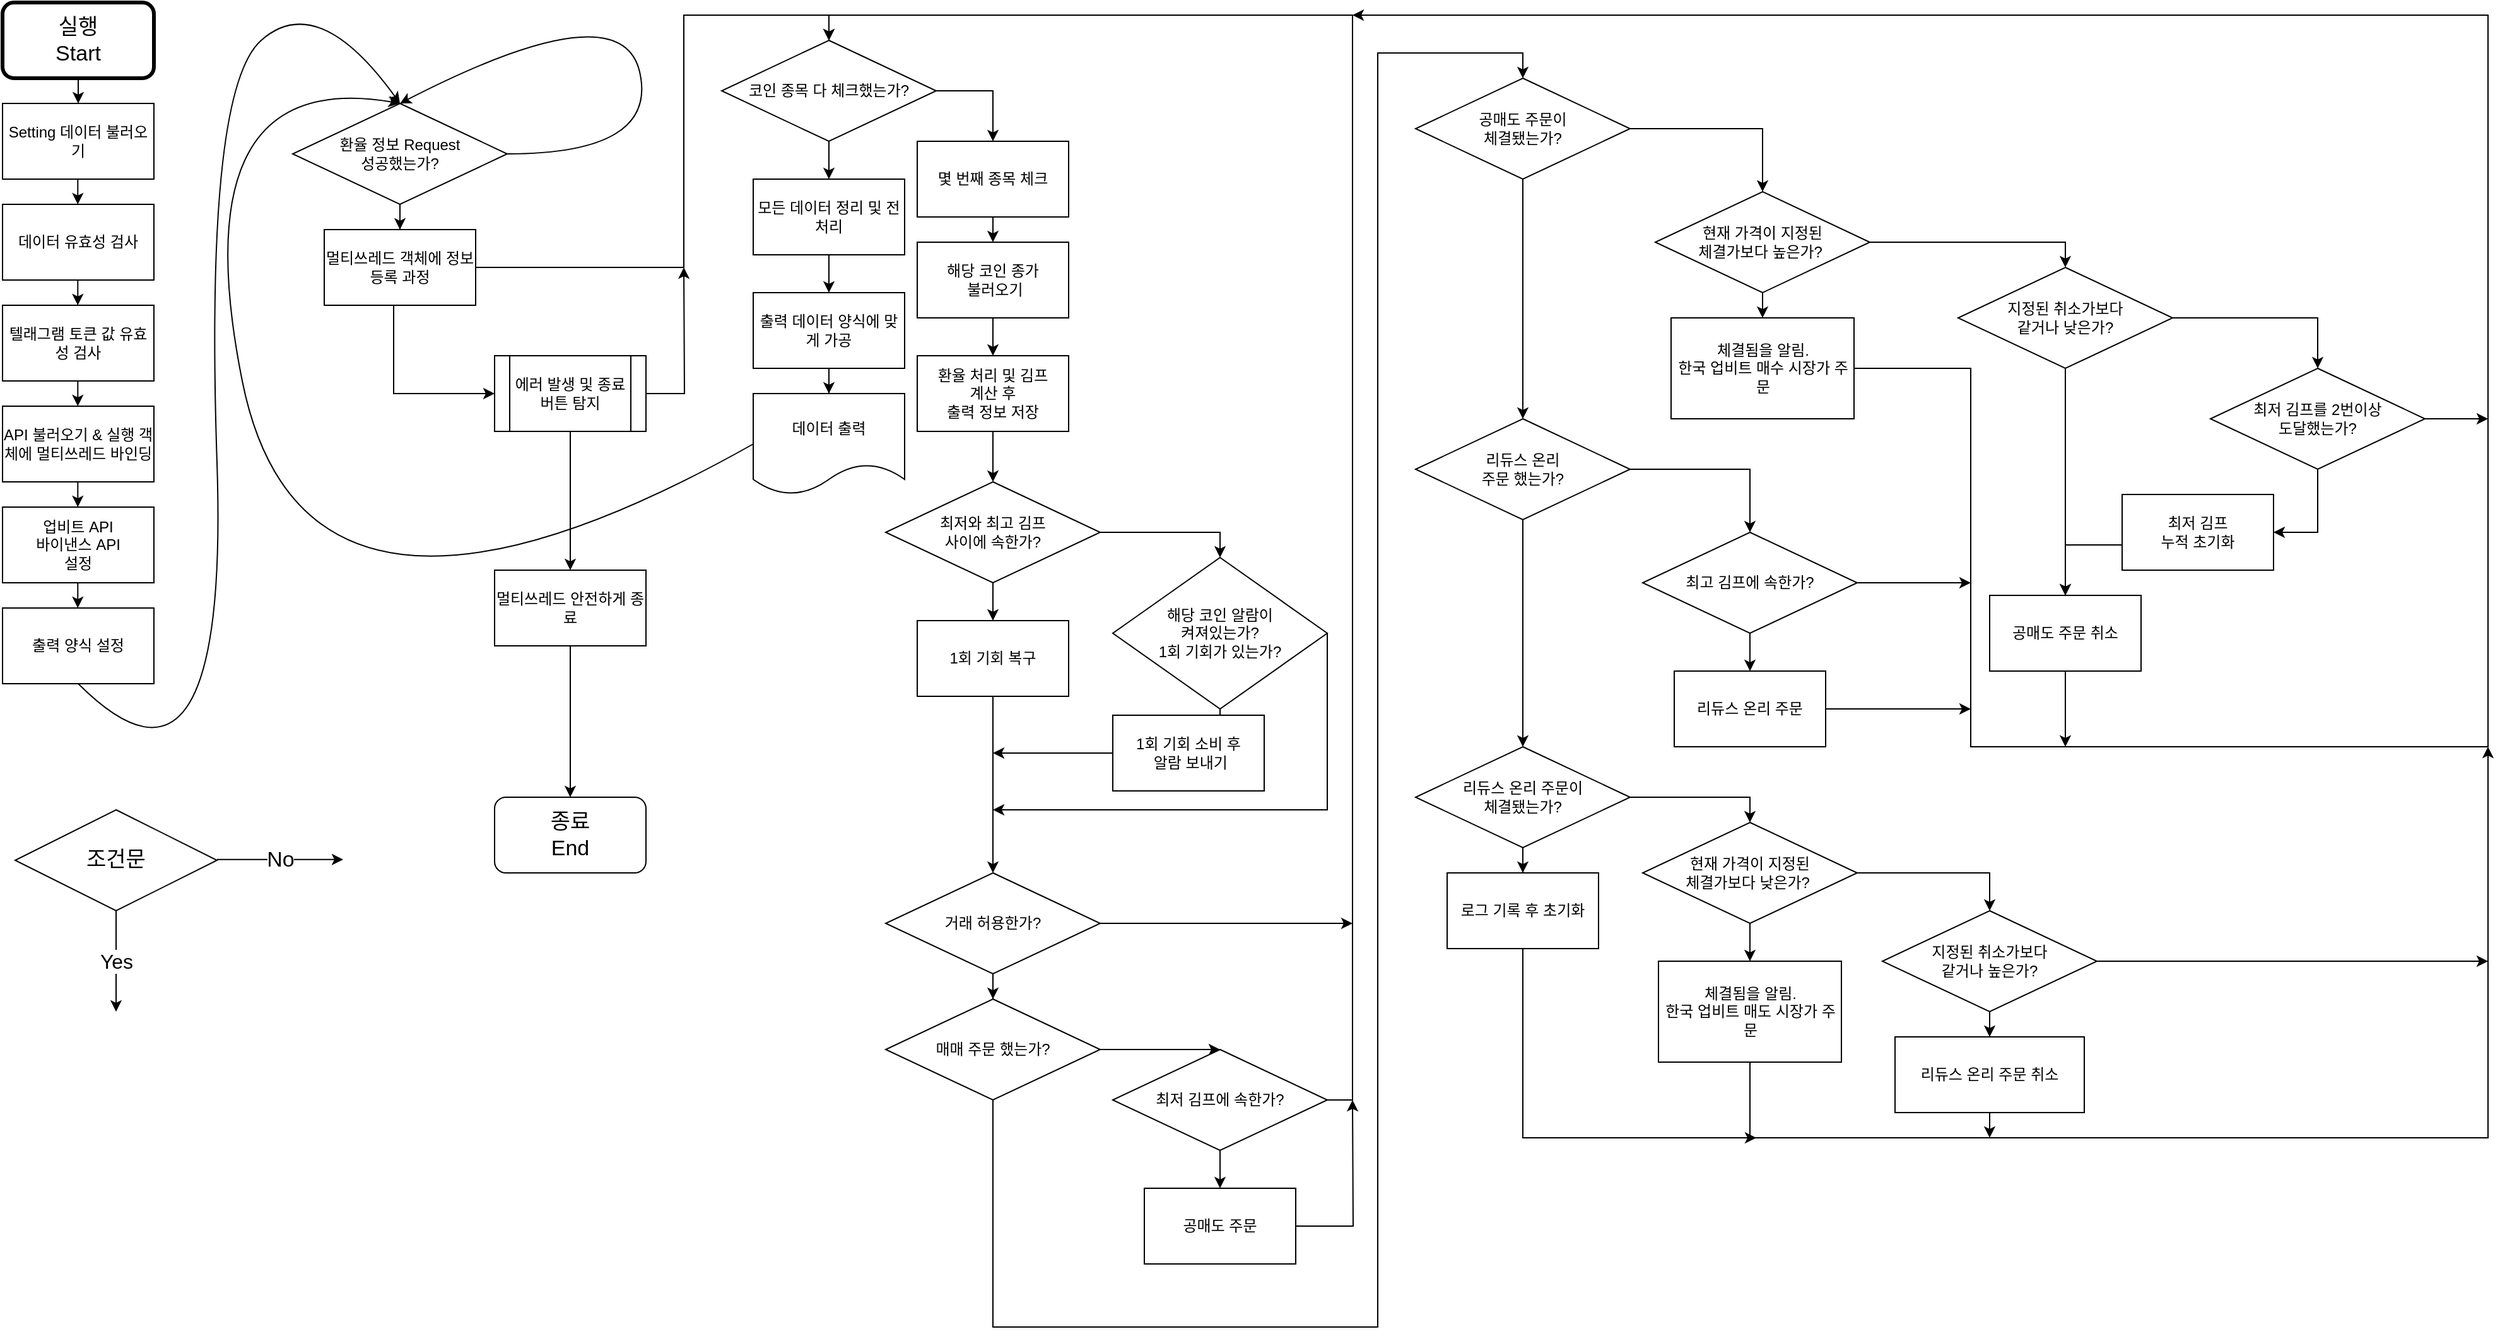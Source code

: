 <mxfile version="14.0.5" type="github"><diagram id="e1Pa8IzaX-Vx9Ib8Zo8o" name="Page-1"><mxGraphModel dx="1102" dy="914" grid="1" gridSize="10" guides="1" tooltips="1" connect="1" arrows="1" fold="1" page="1" pageScale="1" pageWidth="827" pageHeight="1169" math="0" shadow="0"><root><mxCell id="0"/><mxCell id="1" parent="0"/><mxCell id="TmQsK_RV9ukivShEIt5M-13" style="edgeStyle=orthogonalEdgeStyle;rounded=0;orthogonalLoop=1;jettySize=auto;html=1;exitX=0.5;exitY=1;exitDx=0;exitDy=0;entryX=0.5;entryY=0;entryDx=0;entryDy=0;" parent="1" source="TmQsK_RV9ukivShEIt5M-10" target="cNme1VL5fxPgYETEowdX-1" edge="1"><mxGeometry relative="1" as="geometry"><mxPoint x="-4" y="120" as="targetPoint"/></mxGeometry></mxCell><mxCell id="TmQsK_RV9ukivShEIt5M-10" value="실행&lt;br style=&quot;font-size: 17px;&quot;&gt;Start" style="rounded=1;whiteSpace=wrap;html=1;strokeWidth=3;spacing=2;fontSize=17;" parent="1" vertex="1"><mxGeometry x="50" y="20" width="120" height="60" as="geometry"/></mxCell><mxCell id="TmQsK_RV9ukivShEIt5M-11" value="&lt;font style=&quot;font-size: 17px&quot;&gt;종료&lt;br&gt;End&lt;/font&gt;" style="rounded=1;whiteSpace=wrap;html=1;" parent="1" vertex="1"><mxGeometry x="440" y="650" width="120" height="60" as="geometry"/></mxCell><mxCell id="cNme1VL5fxPgYETEowdX-1" value="Setting 데이터 불러오기" style="rounded=0;whiteSpace=wrap;html=1;" vertex="1" parent="1"><mxGeometry x="50" y="100" width="120" height="60" as="geometry"/></mxCell><mxCell id="cNme1VL5fxPgYETEowdX-2" value="데이터 유효성 검사" style="rounded=0;whiteSpace=wrap;html=1;" vertex="1" parent="1"><mxGeometry x="50" y="180" width="120" height="60" as="geometry"/></mxCell><mxCell id="cNme1VL5fxPgYETEowdX-3" value="텔래그램 토큰 값 유효성 검사" style="rounded=0;whiteSpace=wrap;html=1;" vertex="1" parent="1"><mxGeometry x="50" y="260" width="120" height="60" as="geometry"/></mxCell><mxCell id="cNme1VL5fxPgYETEowdX-4" value="API 불러오기 &amp;amp; 실행 객체에 멀티쓰레드 바인딩" style="rounded=0;whiteSpace=wrap;html=1;" vertex="1" parent="1"><mxGeometry x="50" y="340" width="120" height="60" as="geometry"/></mxCell><mxCell id="cNme1VL5fxPgYETEowdX-5" value="업비트 API&lt;br&gt;바이낸스 API&lt;br&gt;설정" style="rounded=0;whiteSpace=wrap;html=1;" vertex="1" parent="1"><mxGeometry x="50" y="420" width="120" height="60" as="geometry"/></mxCell><mxCell id="cNme1VL5fxPgYETEowdX-7" value="출력 양식 설정" style="rounded=0;whiteSpace=wrap;html=1;" vertex="1" parent="1"><mxGeometry x="50" y="500" width="120" height="60" as="geometry"/></mxCell><mxCell id="cNme1VL5fxPgYETEowdX-13" value="" style="endArrow=classic;html=1;fontSize=16;" edge="1" parent="1"><mxGeometry width="50" height="50" relative="1" as="geometry"><mxPoint x="109.66" y="160" as="sourcePoint"/><mxPoint x="109.66" y="180" as="targetPoint"/></mxGeometry></mxCell><mxCell id="cNme1VL5fxPgYETEowdX-14" value="" style="endArrow=classic;html=1;fontSize=16;" edge="1" parent="1"><mxGeometry width="50" height="50" relative="1" as="geometry"><mxPoint x="109.66" y="240" as="sourcePoint"/><mxPoint x="109.66" y="260" as="targetPoint"/></mxGeometry></mxCell><mxCell id="cNme1VL5fxPgYETEowdX-15" value="" style="endArrow=classic;html=1;fontSize=16;" edge="1" parent="1"><mxGeometry width="50" height="50" relative="1" as="geometry"><mxPoint x="109.66" y="320" as="sourcePoint"/><mxPoint x="109.66" y="340" as="targetPoint"/></mxGeometry></mxCell><mxCell id="cNme1VL5fxPgYETEowdX-16" value="" style="endArrow=classic;html=1;fontSize=16;" edge="1" parent="1"><mxGeometry width="50" height="50" relative="1" as="geometry"><mxPoint x="109.66" y="400" as="sourcePoint"/><mxPoint x="109.66" y="420" as="targetPoint"/></mxGeometry></mxCell><mxCell id="cNme1VL5fxPgYETEowdX-17" value="" style="endArrow=classic;html=1;fontSize=16;" edge="1" parent="1"><mxGeometry width="50" height="50" relative="1" as="geometry"><mxPoint x="109.66" y="480" as="sourcePoint"/><mxPoint x="109.66" y="500" as="targetPoint"/></mxGeometry></mxCell><mxCell id="cNme1VL5fxPgYETEowdX-158" style="edgeStyle=orthogonalEdgeStyle;rounded=0;orthogonalLoop=1;jettySize=auto;html=1;fontSize=12;" edge="1" parent="1" source="cNme1VL5fxPgYETEowdX-20" target="cNme1VL5fxPgYETEowdX-31"><mxGeometry relative="1" as="geometry"/></mxCell><mxCell id="cNme1VL5fxPgYETEowdX-20" value="환율 정보 Request &lt;br&gt;성공했는가?" style="rhombus;whiteSpace=wrap;html=1;strokeWidth=1;fontSize=12;" vertex="1" parent="1"><mxGeometry x="280" y="100" width="170" height="80" as="geometry"/></mxCell><mxCell id="cNme1VL5fxPgYETEowdX-21" value="" style="curved=1;endArrow=classic;html=1;fontSize=16;exitX=0.5;exitY=1;exitDx=0;exitDy=0;entryX=0.5;entryY=0;entryDx=0;entryDy=0;" edge="1" parent="1" source="cNme1VL5fxPgYETEowdX-7" target="cNme1VL5fxPgYETEowdX-20"><mxGeometry width="50" height="50" relative="1" as="geometry"><mxPoint x="190" y="500" as="sourcePoint"/><mxPoint x="310" y="100" as="targetPoint"/><Array as="points"><mxPoint x="230" y="680"/><mxPoint x="210" y="90"/><mxPoint x="300" y="10"/></Array></mxGeometry></mxCell><mxCell id="cNme1VL5fxPgYETEowdX-27" value="" style="curved=1;endArrow=classic;html=1;fontSize=12;exitX=1;exitY=0.5;exitDx=0;exitDy=0;entryX=0.5;entryY=0;entryDx=0;entryDy=0;" edge="1" parent="1" source="cNme1VL5fxPgYETEowdX-20" target="cNme1VL5fxPgYETEowdX-20"><mxGeometry width="50" height="50" relative="1" as="geometry"><mxPoint x="420" y="350" as="sourcePoint"/><mxPoint x="340" y="90" as="targetPoint"/><Array as="points"><mxPoint x="570" y="140"/><mxPoint x="540" y="10"/></Array></mxGeometry></mxCell><mxCell id="cNme1VL5fxPgYETEowdX-48" style="edgeStyle=orthogonalEdgeStyle;rounded=0;orthogonalLoop=1;jettySize=auto;html=1;entryX=0.5;entryY=0;entryDx=0;entryDy=0;fontSize=12;exitX=1;exitY=0.5;exitDx=0;exitDy=0;" edge="1" parent="1" source="cNme1VL5fxPgYETEowdX-31" target="cNme1VL5fxPgYETEowdX-32"><mxGeometry relative="1" as="geometry"><Array as="points"><mxPoint x="425" y="230"/><mxPoint x="590" y="230"/><mxPoint x="590" y="30"/><mxPoint x="705" y="30"/></Array></mxGeometry></mxCell><mxCell id="cNme1VL5fxPgYETEowdX-161" style="edgeStyle=orthogonalEdgeStyle;rounded=0;orthogonalLoop=1;jettySize=auto;html=1;entryX=0;entryY=0.5;entryDx=0;entryDy=0;fontSize=12;" edge="1" parent="1" source="cNme1VL5fxPgYETEowdX-31" target="cNme1VL5fxPgYETEowdX-159"><mxGeometry relative="1" as="geometry"><Array as="points"><mxPoint x="360" y="330"/></Array></mxGeometry></mxCell><mxCell id="cNme1VL5fxPgYETEowdX-31" value="멀티쓰레드 객체에 정보 등록 과정" style="rounded=0;whiteSpace=wrap;html=1;strokeWidth=1;fontSize=12;" vertex="1" parent="1"><mxGeometry x="305" y="200" width="120" height="60" as="geometry"/></mxCell><mxCell id="cNme1VL5fxPgYETEowdX-120" style="edgeStyle=orthogonalEdgeStyle;rounded=0;orthogonalLoop=1;jettySize=auto;html=1;entryX=0.5;entryY=0;entryDx=0;entryDy=0;fontSize=12;" edge="1" parent="1" source="cNme1VL5fxPgYETEowdX-32" target="cNme1VL5fxPgYETEowdX-117"><mxGeometry relative="1" as="geometry"><Array as="points"><mxPoint x="835" y="90"/></Array></mxGeometry></mxCell><mxCell id="cNme1VL5fxPgYETEowdX-150" style="edgeStyle=orthogonalEdgeStyle;rounded=0;orthogonalLoop=1;jettySize=auto;html=1;fontSize=12;" edge="1" parent="1" source="cNme1VL5fxPgYETEowdX-32" target="cNme1VL5fxPgYETEowdX-148"><mxGeometry relative="1" as="geometry"/></mxCell><mxCell id="cNme1VL5fxPgYETEowdX-32" value="코인 종목 다 체크했는가?" style="rhombus;whiteSpace=wrap;html=1;strokeWidth=1;fontSize=12;" vertex="1" parent="1"><mxGeometry x="620" y="50" width="170" height="80" as="geometry"/></mxCell><mxCell id="cNme1VL5fxPgYETEowdX-46" style="edgeStyle=orthogonalEdgeStyle;rounded=0;orthogonalLoop=1;jettySize=auto;html=1;fontSize=12;" edge="1" parent="1" source="cNme1VL5fxPgYETEowdX-37" target="cNme1VL5fxPgYETEowdX-38"><mxGeometry relative="1" as="geometry"/></mxCell><mxCell id="cNme1VL5fxPgYETEowdX-37" value="해당 코인 종가&lt;br&gt;&amp;nbsp;불러오기" style="rounded=0;whiteSpace=wrap;html=1;strokeWidth=1;fontSize=12;" vertex="1" parent="1"><mxGeometry x="775" y="210" width="120" height="60" as="geometry"/></mxCell><mxCell id="cNme1VL5fxPgYETEowdX-45" style="edgeStyle=orthogonalEdgeStyle;rounded=0;orthogonalLoop=1;jettySize=auto;html=1;exitX=0.5;exitY=1;exitDx=0;exitDy=0;entryX=0.5;entryY=0;entryDx=0;entryDy=0;fontSize=12;" edge="1" parent="1" source="cNme1VL5fxPgYETEowdX-38" target="cNme1VL5fxPgYETEowdX-41"><mxGeometry relative="1" as="geometry"/></mxCell><mxCell id="cNme1VL5fxPgYETEowdX-38" value="환율 처리 및 김프 &lt;br&gt;계산 후 &lt;br&gt;출력 정보 저장" style="rounded=0;whiteSpace=wrap;html=1;strokeWidth=1;fontSize=12;" vertex="1" parent="1"><mxGeometry x="775" y="300" width="120" height="60" as="geometry"/></mxCell><mxCell id="cNme1VL5fxPgYETEowdX-49" style="edgeStyle=orthogonalEdgeStyle;rounded=0;orthogonalLoop=1;jettySize=auto;html=1;fontSize=12;entryX=0.5;entryY=0;entryDx=0;entryDy=0;" edge="1" parent="1" source="cNme1VL5fxPgYETEowdX-41" target="cNme1VL5fxPgYETEowdX-43"><mxGeometry relative="1" as="geometry"><mxPoint x="1010" y="440" as="targetPoint"/></mxGeometry></mxCell><mxCell id="cNme1VL5fxPgYETEowdX-147" style="edgeStyle=orthogonalEdgeStyle;rounded=0;orthogonalLoop=1;jettySize=auto;html=1;fontSize=12;" edge="1" parent="1" source="cNme1VL5fxPgYETEowdX-41" target="cNme1VL5fxPgYETEowdX-54"><mxGeometry relative="1" as="geometry"/></mxCell><mxCell id="cNme1VL5fxPgYETEowdX-41" value="최저와 최고 김프 &lt;br&gt;사이에 속한가?" style="rhombus;whiteSpace=wrap;html=1;strokeWidth=1;fontSize=12;" vertex="1" parent="1"><mxGeometry x="750" y="400" width="170" height="80" as="geometry"/></mxCell><mxCell id="cNme1VL5fxPgYETEowdX-52" style="edgeStyle=orthogonalEdgeStyle;rounded=0;orthogonalLoop=1;jettySize=auto;html=1;fontSize=12;" edge="1" parent="1" source="cNme1VL5fxPgYETEowdX-43" target="cNme1VL5fxPgYETEowdX-51"><mxGeometry relative="1" as="geometry"/></mxCell><mxCell id="cNme1VL5fxPgYETEowdX-124" style="edgeStyle=orthogonalEdgeStyle;rounded=0;orthogonalLoop=1;jettySize=auto;html=1;fontSize=12;" edge="1" parent="1" source="cNme1VL5fxPgYETEowdX-43"><mxGeometry relative="1" as="geometry"><mxPoint x="835" y="660" as="targetPoint"/><Array as="points"><mxPoint x="1100" y="660"/><mxPoint x="835" y="660"/></Array></mxGeometry></mxCell><mxCell id="cNme1VL5fxPgYETEowdX-43" value="해당 코인 알람이 &lt;br&gt;켜져있는가?&lt;br&gt;1회 기회가 있는가?" style="rhombus;whiteSpace=wrap;html=1;strokeWidth=1;fontSize=12;" vertex="1" parent="1"><mxGeometry x="930" y="460" width="170" height="120" as="geometry"/></mxCell><mxCell id="cNme1VL5fxPgYETEowdX-62" style="edgeStyle=orthogonalEdgeStyle;rounded=0;orthogonalLoop=1;jettySize=auto;html=1;fontSize=12;" edge="1" parent="1" source="cNme1VL5fxPgYETEowdX-51"><mxGeometry relative="1" as="geometry"><mxPoint x="835" y="615" as="targetPoint"/></mxGeometry></mxCell><mxCell id="cNme1VL5fxPgYETEowdX-51" value="1회 기회 소비 후&lt;br&gt;&amp;nbsp;알람 보내기" style="rounded=0;whiteSpace=wrap;html=1;strokeWidth=1;fontSize=12;" vertex="1" parent="1"><mxGeometry x="930" y="585" width="120" height="60" as="geometry"/></mxCell><mxCell id="cNme1VL5fxPgYETEowdX-57" style="edgeStyle=orthogonalEdgeStyle;rounded=0;orthogonalLoop=1;jettySize=auto;html=1;entryX=0.5;entryY=0;entryDx=0;entryDy=0;fontSize=12;" edge="1" parent="1" source="cNme1VL5fxPgYETEowdX-54" target="cNme1VL5fxPgYETEowdX-60"><mxGeometry relative="1" as="geometry"><mxPoint x="835" y="600" as="targetPoint"/></mxGeometry></mxCell><mxCell id="cNme1VL5fxPgYETEowdX-54" value="1회 기회 복구" style="rounded=0;whiteSpace=wrap;html=1;strokeWidth=1;fontSize=12;" vertex="1" parent="1"><mxGeometry x="775" y="510" width="120" height="60" as="geometry"/></mxCell><mxCell id="cNme1VL5fxPgYETEowdX-65" style="edgeStyle=orthogonalEdgeStyle;rounded=0;orthogonalLoop=1;jettySize=auto;html=1;fontSize=12;" edge="1" parent="1" source="cNme1VL5fxPgYETEowdX-60" target="cNme1VL5fxPgYETEowdX-64"><mxGeometry relative="1" as="geometry"/></mxCell><mxCell id="cNme1VL5fxPgYETEowdX-146" style="edgeStyle=orthogonalEdgeStyle;rounded=0;orthogonalLoop=1;jettySize=auto;html=1;fontSize=12;" edge="1" parent="1" source="cNme1VL5fxPgYETEowdX-60"><mxGeometry relative="1" as="geometry"><mxPoint x="1120" y="750" as="targetPoint"/></mxGeometry></mxCell><mxCell id="cNme1VL5fxPgYETEowdX-60" value="거래 허용한가?" style="rhombus;whiteSpace=wrap;html=1;strokeWidth=1;fontSize=12;" vertex="1" parent="1"><mxGeometry x="750" y="710" width="170" height="80" as="geometry"/></mxCell><mxCell id="cNme1VL5fxPgYETEowdX-68" style="edgeStyle=orthogonalEdgeStyle;rounded=0;orthogonalLoop=1;jettySize=auto;html=1;entryX=0.5;entryY=0;entryDx=0;entryDy=0;fontSize=12;" edge="1" parent="1" source="cNme1VL5fxPgYETEowdX-64" target="cNme1VL5fxPgYETEowdX-67"><mxGeometry relative="1" as="geometry"><Array as="points"><mxPoint x="970" y="850"/><mxPoint x="970" y="850"/></Array></mxGeometry></mxCell><mxCell id="cNme1VL5fxPgYETEowdX-126" style="edgeStyle=orthogonalEdgeStyle;rounded=0;orthogonalLoop=1;jettySize=auto;html=1;entryX=0.5;entryY=0;entryDx=0;entryDy=0;fontSize=12;" edge="1" parent="1" source="cNme1VL5fxPgYETEowdX-64" target="cNme1VL5fxPgYETEowdX-74"><mxGeometry relative="1" as="geometry"><Array as="points"><mxPoint x="835" y="1070"/><mxPoint x="1140" y="1070"/><mxPoint x="1140" y="60"/><mxPoint x="1255" y="60"/></Array></mxGeometry></mxCell><mxCell id="cNme1VL5fxPgYETEowdX-64" value="매매 주문 했는가?" style="rhombus;whiteSpace=wrap;html=1;strokeWidth=1;fontSize=12;" vertex="1" parent="1"><mxGeometry x="750" y="810" width="170" height="80" as="geometry"/></mxCell><mxCell id="cNme1VL5fxPgYETEowdX-72" style="edgeStyle=orthogonalEdgeStyle;rounded=0;orthogonalLoop=1;jettySize=auto;html=1;exitX=0.5;exitY=1;exitDx=0;exitDy=0;entryX=0.5;entryY=0;entryDx=0;entryDy=0;fontSize=12;" edge="1" parent="1" source="cNme1VL5fxPgYETEowdX-67" target="cNme1VL5fxPgYETEowdX-71"><mxGeometry relative="1" as="geometry"/></mxCell><mxCell id="cNme1VL5fxPgYETEowdX-115" style="edgeStyle=orthogonalEdgeStyle;rounded=0;orthogonalLoop=1;jettySize=auto;html=1;exitX=1;exitY=0.5;exitDx=0;exitDy=0;fontSize=12;entryX=0.5;entryY=0;entryDx=0;entryDy=0;" edge="1" parent="1" source="cNme1VL5fxPgYETEowdX-67" target="cNme1VL5fxPgYETEowdX-32"><mxGeometry relative="1" as="geometry"><mxPoint x="1120" y="270" as="targetPoint"/></mxGeometry></mxCell><mxCell id="cNme1VL5fxPgYETEowdX-67" value="최저 김프에 속한가?" style="rhombus;whiteSpace=wrap;html=1;strokeWidth=1;fontSize=12;" vertex="1" parent="1"><mxGeometry x="930" y="850" width="170" height="80" as="geometry"/></mxCell><mxCell id="cNme1VL5fxPgYETEowdX-79" style="edgeStyle=orthogonalEdgeStyle;rounded=0;orthogonalLoop=1;jettySize=auto;html=1;entryX=0.5;entryY=0;entryDx=0;entryDy=0;fontSize=12;" edge="1" parent="1" source="cNme1VL5fxPgYETEowdX-74" target="cNme1VL5fxPgYETEowdX-77"><mxGeometry relative="1" as="geometry"/></mxCell><mxCell id="cNme1VL5fxPgYETEowdX-92" style="edgeStyle=orthogonalEdgeStyle;rounded=0;orthogonalLoop=1;jettySize=auto;html=1;entryX=0.5;entryY=0;entryDx=0;entryDy=0;fontSize=12;" edge="1" parent="1" source="cNme1VL5fxPgYETEowdX-74" target="cNme1VL5fxPgYETEowdX-82"><mxGeometry relative="1" as="geometry"/></mxCell><mxCell id="cNme1VL5fxPgYETEowdX-74" value="공매도 주문이 &lt;br&gt;체결됐는가?" style="rhombus;whiteSpace=wrap;html=1;strokeWidth=1;fontSize=12;" vertex="1" parent="1"><mxGeometry x="1170" y="80" width="170" height="80" as="geometry"/></mxCell><mxCell id="cNme1VL5fxPgYETEowdX-81" style="edgeStyle=orthogonalEdgeStyle;rounded=0;orthogonalLoop=1;jettySize=auto;html=1;entryX=0.5;entryY=0;entryDx=0;entryDy=0;fontSize=12;" edge="1" parent="1" source="cNme1VL5fxPgYETEowdX-77" target="cNme1VL5fxPgYETEowdX-80"><mxGeometry relative="1" as="geometry"><mxPoint x="1625" y="230" as="targetPoint"/></mxGeometry></mxCell><mxCell id="cNme1VL5fxPgYETEowdX-88" style="edgeStyle=orthogonalEdgeStyle;rounded=0;orthogonalLoop=1;jettySize=auto;html=1;exitX=0.5;exitY=1;exitDx=0;exitDy=0;entryX=0.5;entryY=0;entryDx=0;entryDy=0;fontSize=12;" edge="1" parent="1" source="cNme1VL5fxPgYETEowdX-77" target="cNme1VL5fxPgYETEowdX-87"><mxGeometry relative="1" as="geometry"/></mxCell><mxCell id="cNme1VL5fxPgYETEowdX-77" value="현재 가격이 지정된 &lt;br&gt;체결가보다 높은가?&amp;nbsp;" style="rhombus;whiteSpace=wrap;html=1;strokeWidth=1;fontSize=12;" vertex="1" parent="1"><mxGeometry x="1360" y="170" width="170" height="80" as="geometry"/></mxCell><mxCell id="cNme1VL5fxPgYETEowdX-84" style="edgeStyle=orthogonalEdgeStyle;rounded=0;orthogonalLoop=1;jettySize=auto;html=1;entryX=0.5;entryY=0;entryDx=0;entryDy=0;fontSize=12;exitX=1;exitY=0.5;exitDx=0;exitDy=0;" edge="1" parent="1" source="cNme1VL5fxPgYETEowdX-80" target="cNme1VL5fxPgYETEowdX-83"><mxGeometry relative="1" as="geometry"><mxPoint x="1769.875" y="270.059" as="sourcePoint"/></mxGeometry></mxCell><mxCell id="cNme1VL5fxPgYETEowdX-90" style="edgeStyle=orthogonalEdgeStyle;rounded=0;orthogonalLoop=1;jettySize=auto;html=1;entryX=0.5;entryY=0;entryDx=0;entryDy=0;fontSize=12;exitX=0.5;exitY=1;exitDx=0;exitDy=0;" edge="1" parent="1" source="cNme1VL5fxPgYETEowdX-80" target="cNme1VL5fxPgYETEowdX-89"><mxGeometry relative="1" as="geometry"><mxPoint x="1690" y="310" as="sourcePoint"/></mxGeometry></mxCell><mxCell id="cNme1VL5fxPgYETEowdX-80" value="지정된 취소가보다 &lt;br&gt;같거나 낮은가?" style="rhombus;whiteSpace=wrap;html=1;strokeWidth=1;fontSize=12;" vertex="1" parent="1"><mxGeometry x="1600" y="230" width="170" height="80" as="geometry"/></mxCell><mxCell id="cNme1VL5fxPgYETEowdX-94" style="edgeStyle=orthogonalEdgeStyle;rounded=0;orthogonalLoop=1;jettySize=auto;html=1;entryX=0.5;entryY=0;entryDx=0;entryDy=0;fontSize=12;" edge="1" parent="1" source="cNme1VL5fxPgYETEowdX-82" target="cNme1VL5fxPgYETEowdX-93"><mxGeometry relative="1" as="geometry"/></mxCell><mxCell id="cNme1VL5fxPgYETEowdX-101" style="edgeStyle=orthogonalEdgeStyle;rounded=0;orthogonalLoop=1;jettySize=auto;html=1;entryX=0.5;entryY=0;entryDx=0;entryDy=0;fontSize=12;" edge="1" parent="1" source="cNme1VL5fxPgYETEowdX-82" target="cNme1VL5fxPgYETEowdX-100"><mxGeometry relative="1" as="geometry"><mxPoint x="1255" y="610" as="targetPoint"/></mxGeometry></mxCell><mxCell id="cNme1VL5fxPgYETEowdX-82" value="리듀스 온리 &lt;br&gt;주문 했는가?" style="rhombus;whiteSpace=wrap;html=1;strokeWidth=1;fontSize=12;" vertex="1" parent="1"><mxGeometry x="1170" y="350" width="170" height="80" as="geometry"/></mxCell><mxCell id="cNme1VL5fxPgYETEowdX-113" style="edgeStyle=orthogonalEdgeStyle;rounded=0;orthogonalLoop=1;jettySize=auto;html=1;entryX=1;entryY=0.5;entryDx=0;entryDy=0;fontSize=12;" edge="1" parent="1" source="cNme1VL5fxPgYETEowdX-83" target="cNme1VL5fxPgYETEowdX-111"><mxGeometry relative="1" as="geometry"/></mxCell><mxCell id="cNme1VL5fxPgYETEowdX-135" style="edgeStyle=orthogonalEdgeStyle;rounded=0;orthogonalLoop=1;jettySize=auto;html=1;fontSize=12;" edge="1" parent="1" source="cNme1VL5fxPgYETEowdX-83"><mxGeometry relative="1" as="geometry"><mxPoint x="2020" y="350" as="targetPoint"/></mxGeometry></mxCell><mxCell id="cNme1VL5fxPgYETEowdX-83" value="최저 김프를 2번이상 &lt;br&gt;도달했는가?" style="rhombus;whiteSpace=wrap;html=1;strokeWidth=1;fontSize=12;" vertex="1" parent="1"><mxGeometry x="1800" y="310" width="170" height="80" as="geometry"/></mxCell><mxCell id="cNme1VL5fxPgYETEowdX-132" style="edgeStyle=orthogonalEdgeStyle;rounded=0;orthogonalLoop=1;jettySize=auto;html=1;fontSize=12;" edge="1" parent="1" source="cNme1VL5fxPgYETEowdX-87"><mxGeometry relative="1" as="geometry"><mxPoint x="1120" y="30" as="targetPoint"/><Array as="points"><mxPoint x="1610" y="310"/><mxPoint x="1610" y="610"/><mxPoint x="2020" y="610"/><mxPoint x="2020" y="30"/></Array></mxGeometry></mxCell><mxCell id="cNme1VL5fxPgYETEowdX-87" value="체결됨을 알림.&lt;br&gt;한국 업비트 매수 시장가 주문" style="rounded=0;whiteSpace=wrap;html=1;strokeWidth=1;fontSize=12;" vertex="1" parent="1"><mxGeometry x="1372.5" y="270" width="145" height="80" as="geometry"/></mxCell><mxCell id="cNme1VL5fxPgYETEowdX-134" style="edgeStyle=orthogonalEdgeStyle;rounded=0;orthogonalLoop=1;jettySize=auto;html=1;fontSize=12;" edge="1" parent="1" source="cNme1VL5fxPgYETEowdX-89"><mxGeometry relative="1" as="geometry"><mxPoint x="1685" y="610" as="targetPoint"/></mxGeometry></mxCell><mxCell id="cNme1VL5fxPgYETEowdX-89" value="공매도 주문 취소" style="rounded=0;whiteSpace=wrap;html=1;strokeWidth=1;fontSize=12;" vertex="1" parent="1"><mxGeometry x="1625" y="490" width="120" height="60" as="geometry"/></mxCell><mxCell id="cNme1VL5fxPgYETEowdX-96" style="edgeStyle=orthogonalEdgeStyle;rounded=0;orthogonalLoop=1;jettySize=auto;html=1;fontSize=12;" edge="1" parent="1" source="cNme1VL5fxPgYETEowdX-93"><mxGeometry relative="1" as="geometry"><mxPoint x="1435.059" y="550" as="targetPoint"/></mxGeometry></mxCell><mxCell id="cNme1VL5fxPgYETEowdX-136" style="edgeStyle=orthogonalEdgeStyle;rounded=0;orthogonalLoop=1;jettySize=auto;html=1;fontSize=12;" edge="1" parent="1" source="cNme1VL5fxPgYETEowdX-93"><mxGeometry relative="1" as="geometry"><mxPoint x="1610" y="480" as="targetPoint"/></mxGeometry></mxCell><mxCell id="cNme1VL5fxPgYETEowdX-93" value="최고 김프에 속한가?" style="rhombus;whiteSpace=wrap;html=1;strokeWidth=1;fontSize=12;" vertex="1" parent="1"><mxGeometry x="1350" y="440" width="170" height="80" as="geometry"/></mxCell><mxCell id="cNme1VL5fxPgYETEowdX-104" style="edgeStyle=orthogonalEdgeStyle;rounded=0;orthogonalLoop=1;jettySize=auto;html=1;entryX=0.5;entryY=0;entryDx=0;entryDy=0;fontSize=12;" edge="1" parent="1" source="cNme1VL5fxPgYETEowdX-100" target="cNme1VL5fxPgYETEowdX-103"><mxGeometry relative="1" as="geometry"/></mxCell><mxCell id="cNme1VL5fxPgYETEowdX-107" style="edgeStyle=orthogonalEdgeStyle;rounded=0;orthogonalLoop=1;jettySize=auto;html=1;entryX=0.5;entryY=0;entryDx=0;entryDy=0;fontSize=12;" edge="1" parent="1" source="cNme1VL5fxPgYETEowdX-100" target="cNme1VL5fxPgYETEowdX-106"><mxGeometry relative="1" as="geometry"/></mxCell><mxCell id="cNme1VL5fxPgYETEowdX-100" value="리듀스 온리 주문이 &lt;br&gt;체결됐는가?" style="rhombus;whiteSpace=wrap;html=1;strokeWidth=1;fontSize=12;" vertex="1" parent="1"><mxGeometry x="1170" y="610" width="170" height="80" as="geometry"/></mxCell><mxCell id="cNme1VL5fxPgYETEowdX-144" style="edgeStyle=orthogonalEdgeStyle;rounded=0;orthogonalLoop=1;jettySize=auto;html=1;fontSize=12;" edge="1" parent="1" source="cNme1VL5fxPgYETEowdX-102"><mxGeometry relative="1" as="geometry"><mxPoint x="1610" y="580" as="targetPoint"/></mxGeometry></mxCell><mxCell id="cNme1VL5fxPgYETEowdX-102" value="리듀스 온리 주문" style="rounded=0;whiteSpace=wrap;html=1;strokeWidth=1;fontSize=12;" vertex="1" parent="1"><mxGeometry x="1375" y="550" width="120" height="60" as="geometry"/></mxCell><mxCell id="cNme1VL5fxPgYETEowdX-171" style="edgeStyle=orthogonalEdgeStyle;rounded=0;orthogonalLoop=1;jettySize=auto;html=1;fontSize=16;" edge="1" parent="1" source="cNme1VL5fxPgYETEowdX-103"><mxGeometry relative="1" as="geometry"><mxPoint x="1440" y="920" as="targetPoint"/><Array as="points"><mxPoint x="1255" y="920"/></Array></mxGeometry></mxCell><mxCell id="cNme1VL5fxPgYETEowdX-103" value="로그 기록 후 초기화" style="rounded=0;whiteSpace=wrap;html=1;strokeWidth=1;fontSize=12;" vertex="1" parent="1"><mxGeometry x="1195" y="710" width="120" height="60" as="geometry"/></mxCell><mxCell id="cNme1VL5fxPgYETEowdX-109" style="edgeStyle=orthogonalEdgeStyle;rounded=0;orthogonalLoop=1;jettySize=auto;html=1;entryX=0.5;entryY=0;entryDx=0;entryDy=0;fontSize=12;" edge="1" parent="1" source="cNme1VL5fxPgYETEowdX-106" target="cNme1VL5fxPgYETEowdX-108"><mxGeometry relative="1" as="geometry"/></mxCell><mxCell id="cNme1VL5fxPgYETEowdX-137" style="edgeStyle=orthogonalEdgeStyle;rounded=0;orthogonalLoop=1;jettySize=auto;html=1;entryX=0.5;entryY=0;entryDx=0;entryDy=0;fontSize=12;" edge="1" parent="1" source="cNme1VL5fxPgYETEowdX-106" target="cNme1VL5fxPgYETEowdX-110"><mxGeometry relative="1" as="geometry"/></mxCell><mxCell id="cNme1VL5fxPgYETEowdX-106" value="현재 가격이 지정된 &lt;br&gt;체결가보다 낮은가?&amp;nbsp;" style="rhombus;whiteSpace=wrap;html=1;strokeWidth=1;fontSize=12;" vertex="1" parent="1"><mxGeometry x="1350" y="670" width="170" height="80" as="geometry"/></mxCell><mxCell id="cNme1VL5fxPgYETEowdX-138" style="edgeStyle=orthogonalEdgeStyle;rounded=0;orthogonalLoop=1;jettySize=auto;html=1;fontSize=12;" edge="1" parent="1" source="cNme1VL5fxPgYETEowdX-108"><mxGeometry relative="1" as="geometry"><mxPoint x="2020" y="610" as="targetPoint"/><Array as="points"><mxPoint x="1435" y="920"/><mxPoint x="2020" y="920"/></Array></mxGeometry></mxCell><mxCell id="cNme1VL5fxPgYETEowdX-108" value="체결됨을 알림.&lt;br&gt;한국 업비트 매도 시장가 주문" style="rounded=0;whiteSpace=wrap;html=1;strokeWidth=1;fontSize=12;" vertex="1" parent="1"><mxGeometry x="1362.5" y="780" width="145" height="80" as="geometry"/></mxCell><mxCell id="cNme1VL5fxPgYETEowdX-140" style="edgeStyle=orthogonalEdgeStyle;rounded=0;orthogonalLoop=1;jettySize=auto;html=1;entryX=0.5;entryY=0;entryDx=0;entryDy=0;fontSize=12;" edge="1" parent="1" source="cNme1VL5fxPgYETEowdX-110" target="cNme1VL5fxPgYETEowdX-139"><mxGeometry relative="1" as="geometry"/></mxCell><mxCell id="cNme1VL5fxPgYETEowdX-143" style="edgeStyle=orthogonalEdgeStyle;rounded=0;orthogonalLoop=1;jettySize=auto;html=1;fontSize=12;" edge="1" parent="1" source="cNme1VL5fxPgYETEowdX-110"><mxGeometry relative="1" as="geometry"><mxPoint x="2020" y="780" as="targetPoint"/></mxGeometry></mxCell><mxCell id="cNme1VL5fxPgYETEowdX-110" value="지정된 취소가보다 &lt;br&gt;같거나 높은가?" style="rhombus;whiteSpace=wrap;html=1;strokeWidth=1;fontSize=12;" vertex="1" parent="1"><mxGeometry x="1540" y="740" width="170" height="80" as="geometry"/></mxCell><mxCell id="cNme1VL5fxPgYETEowdX-114" style="edgeStyle=orthogonalEdgeStyle;rounded=0;orthogonalLoop=1;jettySize=auto;html=1;entryX=0.5;entryY=0;entryDx=0;entryDy=0;fontSize=12;" edge="1" parent="1" source="cNme1VL5fxPgYETEowdX-111" target="cNme1VL5fxPgYETEowdX-89"><mxGeometry relative="1" as="geometry"><Array as="points"><mxPoint x="1685" y="450"/></Array></mxGeometry></mxCell><mxCell id="cNme1VL5fxPgYETEowdX-111" value="최저 김프 &lt;br&gt;누적 초기화" style="rounded=0;whiteSpace=wrap;html=1;strokeWidth=1;fontSize=12;" vertex="1" parent="1"><mxGeometry x="1730" y="410" width="120" height="60" as="geometry"/></mxCell><mxCell id="cNme1VL5fxPgYETEowdX-119" style="edgeStyle=orthogonalEdgeStyle;rounded=0;orthogonalLoop=1;jettySize=auto;html=1;exitX=0.5;exitY=1;exitDx=0;exitDy=0;entryX=0.5;entryY=0;entryDx=0;entryDy=0;fontSize=12;" edge="1" parent="1" source="cNme1VL5fxPgYETEowdX-117" target="cNme1VL5fxPgYETEowdX-37"><mxGeometry relative="1" as="geometry"/></mxCell><mxCell id="cNme1VL5fxPgYETEowdX-117" value="몇 번째 종목 체크" style="rounded=0;whiteSpace=wrap;html=1;strokeWidth=1;fontSize=12;" vertex="1" parent="1"><mxGeometry x="775" y="130" width="120" height="60" as="geometry"/></mxCell><mxCell id="cNme1VL5fxPgYETEowdX-131" style="edgeStyle=orthogonalEdgeStyle;rounded=0;orthogonalLoop=1;jettySize=auto;html=1;fontSize=12;" edge="1" parent="1" source="cNme1VL5fxPgYETEowdX-71"><mxGeometry relative="1" as="geometry"><mxPoint x="1120" y="890" as="targetPoint"/></mxGeometry></mxCell><mxCell id="cNme1VL5fxPgYETEowdX-71" value="공매도 주문" style="rounded=0;whiteSpace=wrap;html=1;strokeWidth=1;fontSize=12;" vertex="1" parent="1"><mxGeometry x="955" y="960" width="120" height="60" as="geometry"/></mxCell><mxCell id="cNme1VL5fxPgYETEowdX-142" style="edgeStyle=orthogonalEdgeStyle;rounded=0;orthogonalLoop=1;jettySize=auto;html=1;fontSize=12;" edge="1" parent="1" source="cNme1VL5fxPgYETEowdX-139"><mxGeometry relative="1" as="geometry"><mxPoint x="1625" y="920" as="targetPoint"/></mxGeometry></mxCell><mxCell id="cNme1VL5fxPgYETEowdX-139" value="리듀스 온리 주문 취소" style="rounded=0;whiteSpace=wrap;html=1;strokeWidth=1;fontSize=12;" vertex="1" parent="1"><mxGeometry x="1550" y="840" width="150" height="60" as="geometry"/></mxCell><mxCell id="cNme1VL5fxPgYETEowdX-152" style="edgeStyle=orthogonalEdgeStyle;rounded=0;orthogonalLoop=1;jettySize=auto;html=1;entryX=0.5;entryY=0;entryDx=0;entryDy=0;fontSize=12;" edge="1" parent="1" source="cNme1VL5fxPgYETEowdX-148" target="cNme1VL5fxPgYETEowdX-149"><mxGeometry relative="1" as="geometry"/></mxCell><mxCell id="cNme1VL5fxPgYETEowdX-148" value="모든 데이터 정리 및 전처리" style="rounded=0;whiteSpace=wrap;html=1;strokeWidth=1;fontSize=12;" vertex="1" parent="1"><mxGeometry x="645" y="160" width="120" height="60" as="geometry"/></mxCell><mxCell id="cNme1VL5fxPgYETEowdX-155" style="edgeStyle=orthogonalEdgeStyle;rounded=0;orthogonalLoop=1;jettySize=auto;html=1;entryX=0.5;entryY=0;entryDx=0;entryDy=0;fontSize=12;" edge="1" parent="1" source="cNme1VL5fxPgYETEowdX-149" target="cNme1VL5fxPgYETEowdX-154"><mxGeometry relative="1" as="geometry"/></mxCell><mxCell id="cNme1VL5fxPgYETEowdX-149" value="출력 데이터 양식에 맞게 가공" style="rounded=0;whiteSpace=wrap;html=1;strokeWidth=1;fontSize=12;" vertex="1" parent="1"><mxGeometry x="645" y="250" width="120" height="60" as="geometry"/></mxCell><mxCell id="cNme1VL5fxPgYETEowdX-154" value="데이터 출력" style="shape=document;whiteSpace=wrap;html=1;boundedLbl=1;strokeWidth=1;fontSize=12;" vertex="1" parent="1"><mxGeometry x="645" y="330" width="120" height="80" as="geometry"/></mxCell><mxCell id="cNme1VL5fxPgYETEowdX-157" value="" style="curved=1;endArrow=classic;html=1;fontSize=12;entryX=0.5;entryY=0;entryDx=0;entryDy=0;exitX=0;exitY=0.5;exitDx=0;exitDy=0;" edge="1" parent="1" source="cNme1VL5fxPgYETEowdX-154" target="cNme1VL5fxPgYETEowdX-20"><mxGeometry width="50" height="50" relative="1" as="geometry"><mxPoint x="270" y="400" as="sourcePoint"/><mxPoint x="320" y="350" as="targetPoint"/><Array as="points"><mxPoint x="290" y="570"/><mxPoint x="190" y="70"/></Array></mxGeometry></mxCell><mxCell id="cNme1VL5fxPgYETEowdX-162" style="edgeStyle=orthogonalEdgeStyle;rounded=0;orthogonalLoop=1;jettySize=auto;html=1;fontSize=12;" edge="1" parent="1" source="cNme1VL5fxPgYETEowdX-159"><mxGeometry relative="1" as="geometry"><mxPoint x="590" y="230" as="targetPoint"/></mxGeometry></mxCell><mxCell id="cNme1VL5fxPgYETEowdX-163" style="edgeStyle=orthogonalEdgeStyle;rounded=0;orthogonalLoop=1;jettySize=auto;html=1;fontSize=12;entryX=0.5;entryY=0;entryDx=0;entryDy=0;" edge="1" parent="1" source="cNme1VL5fxPgYETEowdX-159" target="cNme1VL5fxPgYETEowdX-164"><mxGeometry relative="1" as="geometry"><mxPoint x="500" y="580" as="targetPoint"/><Array as="points"/></mxGeometry></mxCell><mxCell id="cNme1VL5fxPgYETEowdX-159" value="에러 발생 및 종료 버튼 탐지" style="shape=process;whiteSpace=wrap;html=1;backgroundOutline=1;strokeWidth=1;fontSize=12;" vertex="1" parent="1"><mxGeometry x="440" y="300" width="120" height="60" as="geometry"/></mxCell><mxCell id="cNme1VL5fxPgYETEowdX-165" style="edgeStyle=orthogonalEdgeStyle;rounded=0;orthogonalLoop=1;jettySize=auto;html=1;entryX=0.5;entryY=0;entryDx=0;entryDy=0;fontSize=17;" edge="1" parent="1" source="cNme1VL5fxPgYETEowdX-164" target="TmQsK_RV9ukivShEIt5M-11"><mxGeometry relative="1" as="geometry"/></mxCell><mxCell id="cNme1VL5fxPgYETEowdX-164" value="멀티쓰레드 안전하게 종료" style="rounded=0;whiteSpace=wrap;html=1;strokeWidth=1;fontSize=12;" vertex="1" parent="1"><mxGeometry x="440" y="470" width="120" height="60" as="geometry"/></mxCell><mxCell id="cNme1VL5fxPgYETEowdX-166" value="조건문" style="rhombus;whiteSpace=wrap;html=1;strokeWidth=1;fontSize=17;" vertex="1" parent="1"><mxGeometry x="60" y="660" width="160" height="80" as="geometry"/></mxCell><mxCell id="cNme1VL5fxPgYETEowdX-167" value="" style="endArrow=classic;html=1;fontSize=17;exitX=0.5;exitY=1;exitDx=0;exitDy=0;" edge="1" parent="1" source="cNme1VL5fxPgYETEowdX-166"><mxGeometry relative="1" as="geometry"><mxPoint x="130" y="790" as="sourcePoint"/><mxPoint x="140" y="820" as="targetPoint"/></mxGeometry></mxCell><mxCell id="cNme1VL5fxPgYETEowdX-168" value="Yes" style="edgeLabel;resizable=0;html=1;align=center;verticalAlign=middle;fontSize=16;" connectable="0" vertex="1" parent="cNme1VL5fxPgYETEowdX-167"><mxGeometry relative="1" as="geometry"/></mxCell><mxCell id="cNme1VL5fxPgYETEowdX-169" value="" style="endArrow=classic;html=1;fontSize=17;" edge="1" parent="1"><mxGeometry relative="1" as="geometry"><mxPoint x="220" y="699.41" as="sourcePoint"/><mxPoint x="320" y="699.41" as="targetPoint"/></mxGeometry></mxCell><mxCell id="cNme1VL5fxPgYETEowdX-170" value="No" style="edgeLabel;resizable=0;html=1;align=center;verticalAlign=middle;fontSize=17;" connectable="0" vertex="1" parent="cNme1VL5fxPgYETEowdX-169"><mxGeometry relative="1" as="geometry"/></mxCell></root></mxGraphModel></diagram></mxfile>